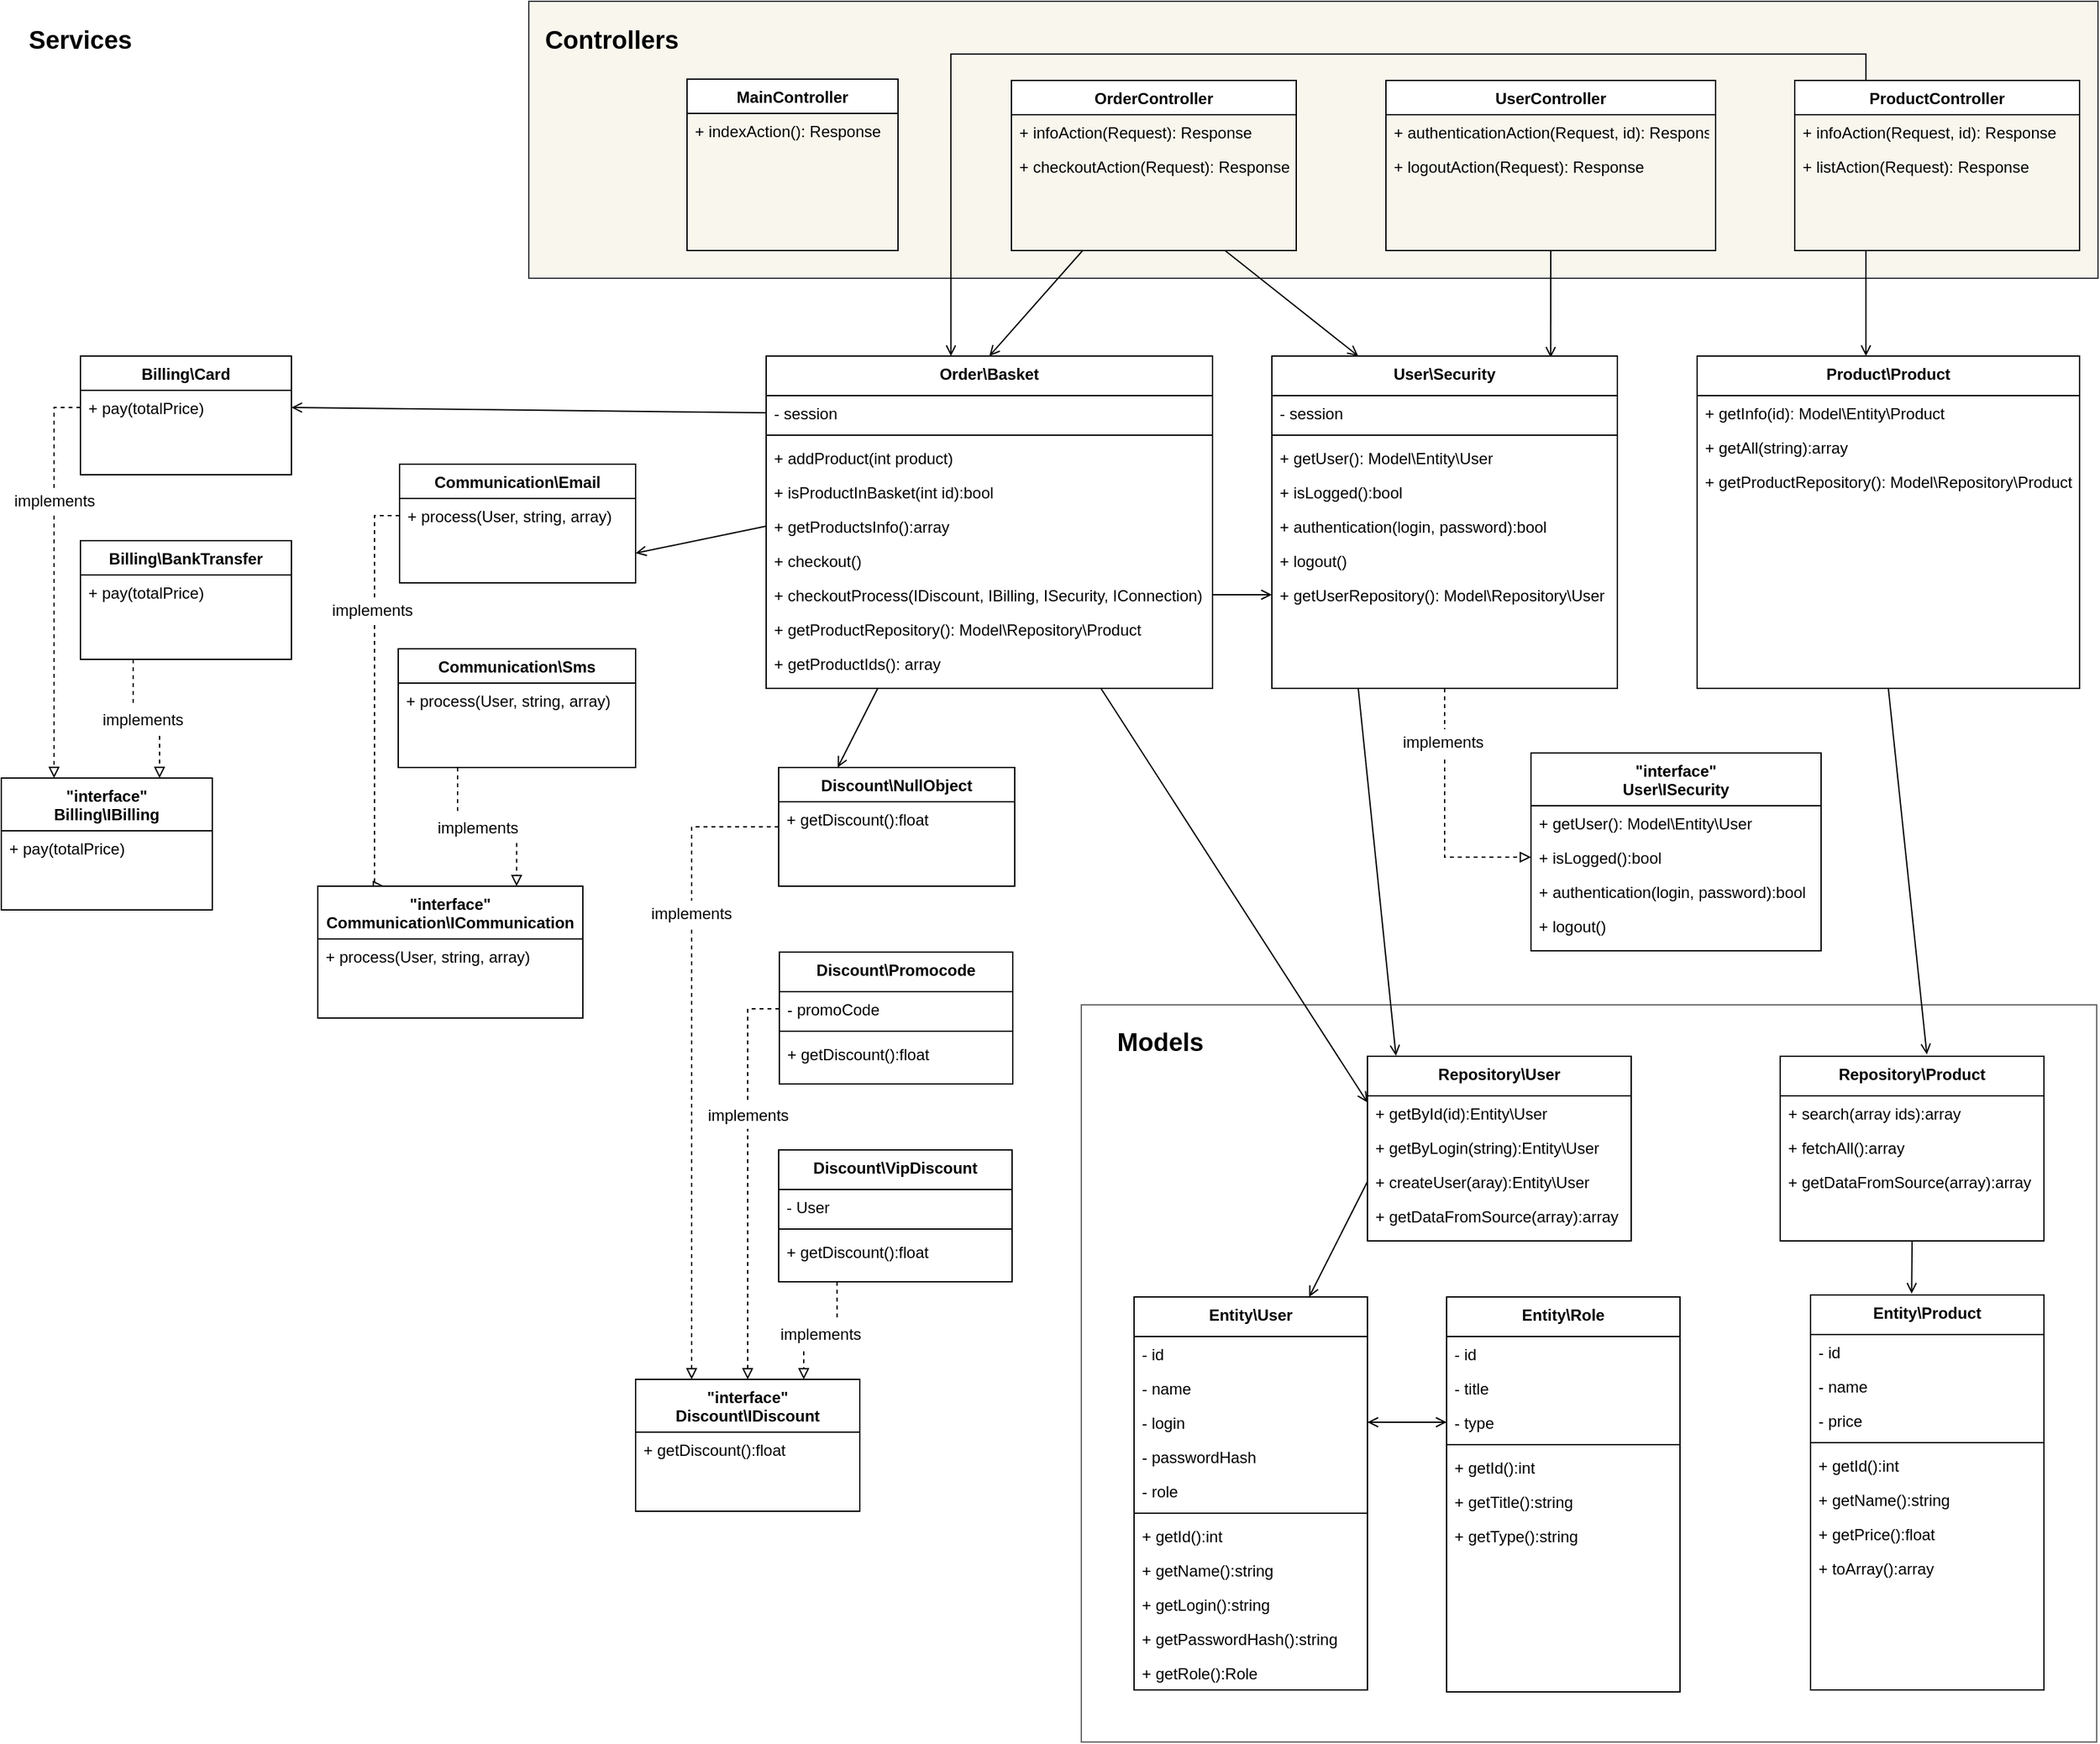 <mxfile version="13.3.0" type="device"><diagram id="C5RBs43oDa-KdzZeNtuy" name="Page-1"><mxGraphModel dx="1564" dy="930" grid="1" gridSize="10" guides="1" tooltips="1" connect="1" arrows="1" fold="1" page="1" pageScale="1" pageWidth="1654" pageHeight="2336" math="0" shadow="0"><root><mxCell id="WIyWlLk6GJQsqaUBKTNV-0"/><mxCell id="WIyWlLk6GJQsqaUBKTNV-1" parent="WIyWlLk6GJQsqaUBKTNV-0"/><mxCell id="KiPF3_9_EVioXDA6vutW-224" value="" style="rounded=0;whiteSpace=wrap;html=1;fillColor=#f9f7ed;fontSize=19;strokeColor=#36393d;" vertex="1" parent="WIyWlLk6GJQsqaUBKTNV-1"><mxGeometry x="420" y="20" width="1190" height="210" as="geometry"/></mxCell><mxCell id="KiPF3_9_EVioXDA6vutW-220" value="" style="rounded=0;whiteSpace=wrap;html=1;fillColor=#ffffff;strokeColor=#666666;fontColor=#333333;" vertex="1" parent="WIyWlLk6GJQsqaUBKTNV-1"><mxGeometry x="839" y="781" width="770" height="559" as="geometry"/></mxCell><mxCell id="KiPF3_9_EVioXDA6vutW-127" style="rounded=0;orthogonalLoop=1;jettySize=auto;html=1;exitX=0.25;exitY=1;exitDx=0;exitDy=0;entryX=0.5;entryY=0;entryDx=0;entryDy=0;endArrow=open;endFill=0;" edge="1" parent="WIyWlLk6GJQsqaUBKTNV-1" source="KiPF3_9_EVioXDA6vutW-1" target="KiPF3_9_EVioXDA6vutW-90"><mxGeometry relative="1" as="geometry"/></mxCell><mxCell id="KiPF3_9_EVioXDA6vutW-128" style="rounded=0;orthogonalLoop=1;jettySize=auto;html=1;exitX=0.75;exitY=1;exitDx=0;exitDy=0;entryX=0.25;entryY=0;entryDx=0;entryDy=0;endArrow=open;endFill=0;" edge="1" parent="WIyWlLk6GJQsqaUBKTNV-1" source="KiPF3_9_EVioXDA6vutW-1" target="KiPF3_9_EVioXDA6vutW-101"><mxGeometry relative="1" as="geometry"/></mxCell><mxCell id="KiPF3_9_EVioXDA6vutW-42" style="edgeStyle=orthogonalEdgeStyle;rounded=0;orthogonalLoop=1;jettySize=auto;html=1;exitX=0;exitY=0.5;exitDx=0;exitDy=0;entryX=0.25;entryY=0;entryDx=0;entryDy=0;dashed=1;endArrow=block;endFill=0;" edge="1" parent="WIyWlLk6GJQsqaUBKTNV-1" target="KiPF3_9_EVioXDA6vutW-38"><mxGeometry relative="1" as="geometry"><mxPoint x="80" y="328" as="sourcePoint"/><Array as="points"><mxPoint x="60" y="328"/></Array></mxGeometry></mxCell><mxCell id="KiPF3_9_EVioXDA6vutW-131" style="rounded=0;orthogonalLoop=1;jettySize=auto;html=1;exitX=0.5;exitY=1;exitDx=0;exitDy=0;endArrow=open;endFill=0;entryX=0.807;entryY=0.005;entryDx=0;entryDy=0;entryPerimeter=0;" edge="1" parent="WIyWlLk6GJQsqaUBKTNV-1" source="KiPF3_9_EVioXDA6vutW-25" target="KiPF3_9_EVioXDA6vutW-101"><mxGeometry relative="1" as="geometry"><mxPoint x="1193" y="286" as="targetPoint"/></mxGeometry></mxCell><mxCell id="KiPF3_9_EVioXDA6vutW-132" style="edgeStyle=orthogonalEdgeStyle;rounded=0;orthogonalLoop=1;jettySize=auto;html=1;exitX=0.25;exitY=0;exitDx=0;exitDy=0;entryX=0.414;entryY=0;entryDx=0;entryDy=0;entryPerimeter=0;endArrow=open;endFill=0;" edge="1" parent="WIyWlLk6GJQsqaUBKTNV-1" source="KiPF3_9_EVioXDA6vutW-20" target="KiPF3_9_EVioXDA6vutW-90"><mxGeometry relative="1" as="geometry"/></mxCell><mxCell id="KiPF3_9_EVioXDA6vutW-133" style="rounded=0;orthogonalLoop=1;jettySize=auto;html=1;exitX=0.25;exitY=1;exitDx=0;exitDy=0;endArrow=open;endFill=0;" edge="1" parent="WIyWlLk6GJQsqaUBKTNV-1" source="KiPF3_9_EVioXDA6vutW-20"><mxGeometry relative="1" as="geometry"><mxPoint x="1434" y="289" as="targetPoint"/></mxGeometry></mxCell><mxCell id="KiPF3_9_EVioXDA6vutW-45" value="implements" style="text;html=1;align=center;verticalAlign=middle;resizable=0;points=[];autosize=1;fillColor=#ffffff;" vertex="1" parent="WIyWlLk6GJQsqaUBKTNV-1"><mxGeometry x="20" y="389" width="80" height="20" as="geometry"/></mxCell><mxCell id="KiPF3_9_EVioXDA6vutW-54" style="edgeStyle=orthogonalEdgeStyle;rounded=0;orthogonalLoop=1;jettySize=auto;html=1;exitX=0.25;exitY=1;exitDx=0;exitDy=0;entryX=0.75;entryY=0;entryDx=0;entryDy=0;dashed=1;endArrow=block;endFill=0;" edge="1" parent="WIyWlLk6GJQsqaUBKTNV-1" source="KiPF3_9_EVioXDA6vutW-34" target="KiPF3_9_EVioXDA6vutW-38"><mxGeometry relative="1" as="geometry"/></mxCell><mxCell id="KiPF3_9_EVioXDA6vutW-44" value="implements" style="text;html=1;align=center;verticalAlign=middle;resizable=0;points=[];autosize=1;fillColor=#ffffff;" vertex="1" parent="WIyWlLk6GJQsqaUBKTNV-1"><mxGeometry x="87" y="555" width="80" height="20" as="geometry"/></mxCell><mxCell id="KiPF3_9_EVioXDA6vutW-66" style="edgeStyle=orthogonalEdgeStyle;rounded=0;orthogonalLoop=1;jettySize=auto;html=1;exitX=0.25;exitY=1;exitDx=0;exitDy=0;entryX=0.75;entryY=0;entryDx=0;entryDy=0;dashed=1;endArrow=block;endFill=0;" edge="1" parent="WIyWlLk6GJQsqaUBKTNV-1" source="KiPF3_9_EVioXDA6vutW-56" target="KiPF3_9_EVioXDA6vutW-60"><mxGeometry relative="1" as="geometry"/></mxCell><mxCell id="KiPF3_9_EVioXDA6vutW-64" style="edgeStyle=orthogonalEdgeStyle;rounded=0;orthogonalLoop=1;jettySize=auto;html=1;exitX=0;exitY=0.5;exitDx=0;exitDy=0;entryX=0.25;entryY=0;entryDx=0;entryDy=0;dashed=1;endArrow=block;endFill=0;" edge="1" parent="WIyWlLk6GJQsqaUBKTNV-1" target="KiPF3_9_EVioXDA6vutW-60"><mxGeometry relative="1" as="geometry"><mxPoint x="322.0" y="410" as="sourcePoint"/><Array as="points"><mxPoint x="303" y="410"/></Array></mxGeometry></mxCell><mxCell id="KiPF3_9_EVioXDA6vutW-65" value="implements" style="text;html=1;align=center;verticalAlign=middle;resizable=0;points=[];autosize=1;fillColor=#ffffff;" vertex="1" parent="WIyWlLk6GJQsqaUBKTNV-1"><mxGeometry x="261" y="472" width="80" height="20" as="geometry"/></mxCell><mxCell id="KiPF3_9_EVioXDA6vutW-67" value="implements" style="text;html=1;align=center;verticalAlign=middle;resizable=0;points=[];autosize=1;fillColor=#ffffff;" vertex="1" parent="WIyWlLk6GJQsqaUBKTNV-1"><mxGeometry x="341" y="637" width="80" height="20" as="geometry"/></mxCell><mxCell id="KiPF3_9_EVioXDA6vutW-84" style="edgeStyle=orthogonalEdgeStyle;rounded=0;orthogonalLoop=1;jettySize=auto;html=1;exitX=0;exitY=0.5;exitDx=0;exitDy=0;entryX=0.25;entryY=0;entryDx=0;entryDy=0;dashed=1;endArrow=block;endFill=0;" edge="1" parent="WIyWlLk6GJQsqaUBKTNV-1" source="KiPF3_9_EVioXDA6vutW-68" target="KiPF3_9_EVioXDA6vutW-82"><mxGeometry relative="1" as="geometry"/></mxCell><mxCell id="KiPF3_9_EVioXDA6vutW-86" style="edgeStyle=orthogonalEdgeStyle;rounded=0;orthogonalLoop=1;jettySize=auto;html=1;exitX=0.25;exitY=1;exitDx=0;exitDy=0;entryX=0.75;entryY=0;entryDx=0;entryDy=0;dashed=1;endArrow=block;endFill=0;" edge="1" parent="WIyWlLk6GJQsqaUBKTNV-1" source="KiPF3_9_EVioXDA6vutW-76" target="KiPF3_9_EVioXDA6vutW-82"><mxGeometry relative="1" as="geometry"/></mxCell><mxCell id="KiPF3_9_EVioXDA6vutW-85" style="edgeStyle=orthogonalEdgeStyle;rounded=0;orthogonalLoop=1;jettySize=auto;html=1;exitX=0;exitY=0.5;exitDx=0;exitDy=0;entryX=0.5;entryY=0;entryDx=0;entryDy=0;dashed=1;endArrow=block;endFill=0;" edge="1" parent="WIyWlLk6GJQsqaUBKTNV-1" source="KiPF3_9_EVioXDA6vutW-73" target="KiPF3_9_EVioXDA6vutW-82"><mxGeometry relative="1" as="geometry"/></mxCell><mxCell id="KiPF3_9_EVioXDA6vutW-87" value="implements" style="text;html=1;align=center;verticalAlign=middle;resizable=0;points=[];autosize=1;fillColor=#ffffff;" vertex="1" parent="WIyWlLk6GJQsqaUBKTNV-1"><mxGeometry x="546" y="855" width="80" height="20" as="geometry"/></mxCell><mxCell id="zkfFHV4jXpPFQw0GAbJ--0" value="MainController" style="swimlane;fontStyle=1;align=center;verticalAlign=top;childLayout=stackLayout;horizontal=1;startSize=26;horizontalStack=0;resizeParent=1;resizeLast=0;collapsible=1;marginBottom=0;rounded=0;shadow=0;strokeWidth=1;" parent="WIyWlLk6GJQsqaUBKTNV-1" vertex="1"><mxGeometry x="540" y="79" width="160" height="130" as="geometry"><mxRectangle x="220" y="120" width="160" height="26" as="alternateBounds"/></mxGeometry></mxCell><mxCell id="zkfFHV4jXpPFQw0GAbJ--5" value="+ indexAction(): Response" style="text;align=left;verticalAlign=top;spacingLeft=4;spacingRight=4;overflow=hidden;rotatable=0;points=[[0,0.5],[1,0.5]];portConstraint=eastwest;" parent="zkfFHV4jXpPFQw0GAbJ--0" vertex="1"><mxGeometry y="26" width="160" height="26" as="geometry"/></mxCell><mxCell id="KiPF3_9_EVioXDA6vutW-1" value="OrderController" style="swimlane;fontStyle=1;align=center;verticalAlign=top;childLayout=stackLayout;horizontal=1;startSize=26;horizontalStack=0;resizeParent=1;resizeLast=0;collapsible=1;marginBottom=0;rounded=0;shadow=0;strokeWidth=1;" vertex="1" parent="WIyWlLk6GJQsqaUBKTNV-1"><mxGeometry x="786" y="80" width="216" height="129" as="geometry"><mxRectangle x="220" y="120" width="160" height="26" as="alternateBounds"/></mxGeometry></mxCell><mxCell id="KiPF3_9_EVioXDA6vutW-4" value="+ infoAction(Request): Response" style="text;align=left;verticalAlign=top;spacingLeft=4;spacingRight=4;overflow=hidden;rotatable=0;points=[[0,0.5],[1,0.5]];portConstraint=eastwest;" vertex="1" parent="KiPF3_9_EVioXDA6vutW-1"><mxGeometry y="26" width="216" height="26" as="geometry"/></mxCell><mxCell id="KiPF3_9_EVioXDA6vutW-6" value="+ checkoutAction(Request): Response" style="text;align=left;verticalAlign=top;spacingLeft=4;spacingRight=4;overflow=hidden;rotatable=0;points=[[0,0.5],[1,0.5]];portConstraint=eastwest;" vertex="1" parent="KiPF3_9_EVioXDA6vutW-1"><mxGeometry y="52" width="216" height="26" as="geometry"/></mxCell><mxCell id="KiPF3_9_EVioXDA6vutW-25" value="UserController" style="swimlane;fontStyle=1;align=center;verticalAlign=top;childLayout=stackLayout;horizontal=1;startSize=26;horizontalStack=0;resizeParent=1;resizeLast=0;collapsible=1;marginBottom=0;rounded=0;shadow=0;strokeWidth=1;" vertex="1" parent="WIyWlLk6GJQsqaUBKTNV-1"><mxGeometry x="1070" y="80" width="250" height="129" as="geometry"><mxRectangle x="220" y="120" width="160" height="26" as="alternateBounds"/></mxGeometry></mxCell><mxCell id="KiPF3_9_EVioXDA6vutW-28" value="+ authenticationAction(Request, id): Response" style="text;align=left;verticalAlign=top;spacingLeft=4;spacingRight=4;overflow=hidden;rotatable=0;points=[[0,0.5],[1,0.5]];portConstraint=eastwest;" vertex="1" parent="KiPF3_9_EVioXDA6vutW-25"><mxGeometry y="26" width="250" height="26" as="geometry"/></mxCell><mxCell id="KiPF3_9_EVioXDA6vutW-29" value="+ logoutAction(Request): Response" style="text;align=left;verticalAlign=top;spacingLeft=4;spacingRight=4;overflow=hidden;rotatable=0;points=[[0,0.5],[1,0.5]];portConstraint=eastwest;" vertex="1" parent="KiPF3_9_EVioXDA6vutW-25"><mxGeometry y="52" width="250" height="26" as="geometry"/></mxCell><mxCell id="KiPF3_9_EVioXDA6vutW-20" value="ProductController" style="swimlane;fontStyle=1;align=center;verticalAlign=top;childLayout=stackLayout;horizontal=1;startSize=26;horizontalStack=0;resizeParent=1;resizeLast=0;collapsible=1;marginBottom=0;rounded=0;shadow=0;strokeWidth=1;" vertex="1" parent="WIyWlLk6GJQsqaUBKTNV-1"><mxGeometry x="1380" y="80" width="216" height="129" as="geometry"><mxRectangle x="220" y="120" width="160" height="26" as="alternateBounds"/></mxGeometry></mxCell><mxCell id="KiPF3_9_EVioXDA6vutW-23" value="+ infoAction(Request, id): Response" style="text;align=left;verticalAlign=top;spacingLeft=4;spacingRight=4;overflow=hidden;rotatable=0;points=[[0,0.5],[1,0.5]];portConstraint=eastwest;" vertex="1" parent="KiPF3_9_EVioXDA6vutW-20"><mxGeometry y="26" width="216" height="26" as="geometry"/></mxCell><mxCell id="KiPF3_9_EVioXDA6vutW-24" value="+ listAction(Request): Response" style="text;align=left;verticalAlign=top;spacingLeft=4;spacingRight=4;overflow=hidden;rotatable=0;points=[[0,0.5],[1,0.5]];portConstraint=eastwest;" vertex="1" parent="KiPF3_9_EVioXDA6vutW-20"><mxGeometry y="52" width="216" height="26" as="geometry"/></mxCell><mxCell id="KiPF3_9_EVioXDA6vutW-142" style="edgeStyle=orthogonalEdgeStyle;rounded=0;orthogonalLoop=1;jettySize=auto;html=1;exitX=0.5;exitY=1;exitDx=0;exitDy=0;entryX=0;entryY=0.5;entryDx=0;entryDy=0;endArrow=block;endFill=0;dashed=1;" edge="1" parent="WIyWlLk6GJQsqaUBKTNV-1" source="KiPF3_9_EVioXDA6vutW-101" target="KiPF3_9_EVioXDA6vutW-114"><mxGeometry relative="1" as="geometry"/></mxCell><mxCell id="KiPF3_9_EVioXDA6vutW-216" style="edgeStyle=none;rounded=0;orthogonalLoop=1;jettySize=auto;html=1;exitX=0.25;exitY=1;exitDx=0;exitDy=0;entryX=0.108;entryY=-0.003;entryDx=0;entryDy=0;entryPerimeter=0;endArrow=open;endFill=0;" edge="1" parent="WIyWlLk6GJQsqaUBKTNV-1" source="KiPF3_9_EVioXDA6vutW-101" target="KiPF3_9_EVioXDA6vutW-150"><mxGeometry relative="1" as="geometry"/></mxCell><mxCell id="KiPF3_9_EVioXDA6vutW-101" value="User\Security" style="swimlane;fontStyle=1;align=center;verticalAlign=top;childLayout=stackLayout;horizontal=1;startSize=30;horizontalStack=0;resizeParent=1;resizeLast=0;collapsible=1;marginBottom=0;rounded=0;shadow=0;strokeWidth=1;" vertex="1" parent="WIyWlLk6GJQsqaUBKTNV-1"><mxGeometry x="983.5" y="289" width="262" height="252" as="geometry"><mxRectangle x="220" y="120" width="160" height="26" as="alternateBounds"/></mxGeometry></mxCell><mxCell id="KiPF3_9_EVioXDA6vutW-102" value="- session" style="text;align=left;verticalAlign=top;spacingLeft=4;spacingRight=4;overflow=hidden;rotatable=0;points=[[0,0.5],[1,0.5]];portConstraint=eastwest;rounded=0;shadow=0;html=0;" vertex="1" parent="KiPF3_9_EVioXDA6vutW-101"><mxGeometry y="30" width="262" height="26" as="geometry"/></mxCell><mxCell id="KiPF3_9_EVioXDA6vutW-103" value="" style="line;html=1;strokeWidth=1;align=left;verticalAlign=middle;spacingTop=-1;spacingLeft=3;spacingRight=3;rotatable=0;labelPosition=right;points=[];portConstraint=eastwest;" vertex="1" parent="KiPF3_9_EVioXDA6vutW-101"><mxGeometry y="56" width="262" height="8" as="geometry"/></mxCell><mxCell id="KiPF3_9_EVioXDA6vutW-104" value="+ getUser(): Model\Entity\User" style="text;align=left;verticalAlign=top;spacingLeft=4;spacingRight=4;overflow=hidden;rotatable=0;points=[[0,0.5],[1,0.5]];portConstraint=eastwest;" vertex="1" parent="KiPF3_9_EVioXDA6vutW-101"><mxGeometry y="64" width="262" height="26" as="geometry"/></mxCell><mxCell id="KiPF3_9_EVioXDA6vutW-105" value="+ isLogged():bool" style="text;align=left;verticalAlign=top;spacingLeft=4;spacingRight=4;overflow=hidden;rotatable=0;points=[[0,0.5],[1,0.5]];portConstraint=eastwest;" vertex="1" parent="KiPF3_9_EVioXDA6vutW-101"><mxGeometry y="90" width="262" height="26" as="geometry"/></mxCell><mxCell id="KiPF3_9_EVioXDA6vutW-106" value="+ authentication(login, password):bool" style="text;align=left;verticalAlign=top;spacingLeft=4;spacingRight=4;overflow=hidden;rotatable=0;points=[[0,0.5],[1,0.5]];portConstraint=eastwest;" vertex="1" parent="KiPF3_9_EVioXDA6vutW-101"><mxGeometry y="116" width="262" height="26" as="geometry"/></mxCell><mxCell id="KiPF3_9_EVioXDA6vutW-107" value="+ logout()" style="text;align=left;verticalAlign=top;spacingLeft=4;spacingRight=4;overflow=hidden;rotatable=0;points=[[0,0.5],[1,0.5]];portConstraint=eastwest;" vertex="1" parent="KiPF3_9_EVioXDA6vutW-101"><mxGeometry y="142" width="262" height="26" as="geometry"/></mxCell><mxCell id="KiPF3_9_EVioXDA6vutW-109" value="+ getUserRepository(): Model\Repository\User" style="text;align=left;verticalAlign=top;spacingLeft=4;spacingRight=4;overflow=hidden;rotatable=0;points=[[0,0.5],[1,0.5]];portConstraint=eastwest;" vertex="1" parent="KiPF3_9_EVioXDA6vutW-101"><mxGeometry y="168" width="262" height="26" as="geometry"/></mxCell><mxCell id="KiPF3_9_EVioXDA6vutW-218" style="edgeStyle=none;rounded=0;orthogonalLoop=1;jettySize=auto;html=1;exitX=0.5;exitY=1;exitDx=0;exitDy=0;entryX=0.556;entryY=-0.01;entryDx=0;entryDy=0;entryPerimeter=0;endArrow=open;endFill=0;" edge="1" parent="WIyWlLk6GJQsqaUBKTNV-1" source="KiPF3_9_EVioXDA6vutW-119" target="KiPF3_9_EVioXDA6vutW-201"><mxGeometry relative="1" as="geometry"/></mxCell><mxCell id="KiPF3_9_EVioXDA6vutW-119" value="Product\Product" style="swimlane;fontStyle=1;align=center;verticalAlign=top;childLayout=stackLayout;horizontal=1;startSize=30;horizontalStack=0;resizeParent=1;resizeLast=0;collapsible=1;marginBottom=0;rounded=0;shadow=0;strokeWidth=1;" vertex="1" parent="WIyWlLk6GJQsqaUBKTNV-1"><mxGeometry x="1306" y="289" width="290" height="252" as="geometry"><mxRectangle x="220" y="120" width="160" height="26" as="alternateBounds"/></mxGeometry></mxCell><mxCell id="KiPF3_9_EVioXDA6vutW-122" value="+ getInfo(id): Model\Entity\Product" style="text;align=left;verticalAlign=top;spacingLeft=4;spacingRight=4;overflow=hidden;rotatable=0;points=[[0,0.5],[1,0.5]];portConstraint=eastwest;" vertex="1" parent="KiPF3_9_EVioXDA6vutW-119"><mxGeometry y="30" width="290" height="26" as="geometry"/></mxCell><mxCell id="KiPF3_9_EVioXDA6vutW-123" value="+ getAll(string):array" style="text;align=left;verticalAlign=top;spacingLeft=4;spacingRight=4;overflow=hidden;rotatable=0;points=[[0,0.5],[1,0.5]];portConstraint=eastwest;" vertex="1" parent="KiPF3_9_EVioXDA6vutW-119"><mxGeometry y="56" width="290" height="26" as="geometry"/></mxCell><mxCell id="KiPF3_9_EVioXDA6vutW-126" value="+ getProductRepository(): Model\Repository\Product" style="text;align=left;verticalAlign=top;spacingLeft=4;spacingRight=4;overflow=hidden;rotatable=0;points=[[0,0.5],[1,0.5]];portConstraint=eastwest;" vertex="1" parent="KiPF3_9_EVioXDA6vutW-119"><mxGeometry y="82" width="290" height="26" as="geometry"/></mxCell><mxCell id="KiPF3_9_EVioXDA6vutW-88" value="implements" style="text;html=1;align=center;verticalAlign=middle;resizable=0;points=[];autosize=1;fillColor=#ffffff;" vertex="1" parent="WIyWlLk6GJQsqaUBKTNV-1"><mxGeometry x="601" y="1021" width="80" height="20" as="geometry"/></mxCell><mxCell id="KiPF3_9_EVioXDA6vutW-89" value="implements" style="text;html=1;align=center;verticalAlign=middle;resizable=0;points=[];autosize=1;fillColor=#ffffff;" vertex="1" parent="WIyWlLk6GJQsqaUBKTNV-1"><mxGeometry x="503" y="702" width="80" height="20" as="geometry"/></mxCell><mxCell id="KiPF3_9_EVioXDA6vutW-137" style="edgeStyle=none;rounded=0;orthogonalLoop=1;jettySize=auto;html=1;exitX=1;exitY=0.5;exitDx=0;exitDy=0;entryX=0;entryY=0.5;entryDx=0;entryDy=0;endArrow=open;endFill=0;" edge="1" parent="WIyWlLk6GJQsqaUBKTNV-1" source="KiPF3_9_EVioXDA6vutW-97" target="KiPF3_9_EVioXDA6vutW-109"><mxGeometry relative="1" as="geometry"/></mxCell><mxCell id="KiPF3_9_EVioXDA6vutW-141" style="edgeStyle=none;rounded=0;orthogonalLoop=1;jettySize=auto;html=1;exitX=0.25;exitY=1;exitDx=0;exitDy=0;entryX=0.25;entryY=0;entryDx=0;entryDy=0;endArrow=open;endFill=0;" edge="1" parent="WIyWlLk6GJQsqaUBKTNV-1" source="KiPF3_9_EVioXDA6vutW-90" target="KiPF3_9_EVioXDA6vutW-68"><mxGeometry relative="1" as="geometry"/></mxCell><mxCell id="KiPF3_9_EVioXDA6vutW-217" style="edgeStyle=none;rounded=0;orthogonalLoop=1;jettySize=auto;html=1;exitX=0.75;exitY=1;exitDx=0;exitDy=0;entryX=0;entryY=0.25;entryDx=0;entryDy=0;endArrow=open;endFill=0;" edge="1" parent="WIyWlLk6GJQsqaUBKTNV-1" source="KiPF3_9_EVioXDA6vutW-90" target="KiPF3_9_EVioXDA6vutW-150"><mxGeometry relative="1" as="geometry"/></mxCell><mxCell id="KiPF3_9_EVioXDA6vutW-90" value="Order\Basket" style="swimlane;fontStyle=1;align=center;verticalAlign=top;childLayout=stackLayout;horizontal=1;startSize=30;horizontalStack=0;resizeParent=1;resizeLast=0;collapsible=1;marginBottom=0;rounded=0;shadow=0;strokeWidth=1;" vertex="1" parent="WIyWlLk6GJQsqaUBKTNV-1"><mxGeometry x="600" y="289" width="338.5" height="252" as="geometry"><mxRectangle x="220" y="120" width="160" height="26" as="alternateBounds"/></mxGeometry></mxCell><mxCell id="KiPF3_9_EVioXDA6vutW-91" value="- session" style="text;align=left;verticalAlign=top;spacingLeft=4;spacingRight=4;overflow=hidden;rotatable=0;points=[[0,0.5],[1,0.5]];portConstraint=eastwest;rounded=0;shadow=0;html=0;" vertex="1" parent="KiPF3_9_EVioXDA6vutW-90"><mxGeometry y="30" width="338.5" height="26" as="geometry"/></mxCell><mxCell id="KiPF3_9_EVioXDA6vutW-92" value="" style="line;html=1;strokeWidth=1;align=left;verticalAlign=middle;spacingTop=-1;spacingLeft=3;spacingRight=3;rotatable=0;labelPosition=right;points=[];portConstraint=eastwest;" vertex="1" parent="KiPF3_9_EVioXDA6vutW-90"><mxGeometry y="56" width="338.5" height="8" as="geometry"/></mxCell><mxCell id="KiPF3_9_EVioXDA6vutW-93" value="+ addProduct(int product)" style="text;align=left;verticalAlign=top;spacingLeft=4;spacingRight=4;overflow=hidden;rotatable=0;points=[[0,0.5],[1,0.5]];portConstraint=eastwest;" vertex="1" parent="KiPF3_9_EVioXDA6vutW-90"><mxGeometry y="64" width="338.5" height="26" as="geometry"/></mxCell><mxCell id="KiPF3_9_EVioXDA6vutW-94" value="+ isProductInBasket(int id):bool" style="text;align=left;verticalAlign=top;spacingLeft=4;spacingRight=4;overflow=hidden;rotatable=0;points=[[0,0.5],[1,0.5]];portConstraint=eastwest;" vertex="1" parent="KiPF3_9_EVioXDA6vutW-90"><mxGeometry y="90" width="338.5" height="26" as="geometry"/></mxCell><mxCell id="KiPF3_9_EVioXDA6vutW-95" value="+ getProductsInfo():array" style="text;align=left;verticalAlign=top;spacingLeft=4;spacingRight=4;overflow=hidden;rotatable=0;points=[[0,0.5],[1,0.5]];portConstraint=eastwest;" vertex="1" parent="KiPF3_9_EVioXDA6vutW-90"><mxGeometry y="116" width="338.5" height="26" as="geometry"/></mxCell><mxCell id="KiPF3_9_EVioXDA6vutW-96" value="+ checkout()" style="text;align=left;verticalAlign=top;spacingLeft=4;spacingRight=4;overflow=hidden;rotatable=0;points=[[0,0.5],[1,0.5]];portConstraint=eastwest;" vertex="1" parent="KiPF3_9_EVioXDA6vutW-90"><mxGeometry y="142" width="338.5" height="26" as="geometry"/></mxCell><mxCell id="KiPF3_9_EVioXDA6vutW-97" value="+ checkoutProcess(IDiscount, IBilling, ISecurity, IConnection)" style="text;align=left;verticalAlign=top;spacingLeft=4;spacingRight=4;overflow=hidden;rotatable=0;points=[[0,0.5],[1,0.5]];portConstraint=eastwest;" vertex="1" parent="KiPF3_9_EVioXDA6vutW-90"><mxGeometry y="168" width="338.5" height="26" as="geometry"/></mxCell><mxCell id="KiPF3_9_EVioXDA6vutW-99" value="+ getProductRepository(): Model\Repository\Product" style="text;align=left;verticalAlign=top;spacingLeft=4;spacingRight=4;overflow=hidden;rotatable=0;points=[[0,0.5],[1,0.5]];portConstraint=eastwest;" vertex="1" parent="KiPF3_9_EVioXDA6vutW-90"><mxGeometry y="194" width="338.5" height="26" as="geometry"/></mxCell><mxCell id="KiPF3_9_EVioXDA6vutW-100" value="+ getProductIds(): array" style="text;align=left;verticalAlign=top;spacingLeft=4;spacingRight=4;overflow=hidden;rotatable=0;points=[[0,0.5],[1,0.5]];portConstraint=eastwest;" vertex="1" parent="KiPF3_9_EVioXDA6vutW-90"><mxGeometry y="220" width="338.5" height="26" as="geometry"/></mxCell><mxCell id="KiPF3_9_EVioXDA6vutW-111" value="&quot;interface&quot;&#10;User\ISecurity" style="swimlane;fontStyle=1;align=center;verticalAlign=top;childLayout=stackLayout;horizontal=1;startSize=40;horizontalStack=0;resizeParent=1;resizeLast=0;collapsible=1;marginBottom=0;rounded=0;shadow=0;strokeWidth=1;" vertex="1" parent="WIyWlLk6GJQsqaUBKTNV-1"><mxGeometry x="1180" y="590" width="220" height="150" as="geometry"><mxRectangle x="220" y="120" width="160" height="26" as="alternateBounds"/></mxGeometry></mxCell><mxCell id="KiPF3_9_EVioXDA6vutW-113" value="+ getUser(): Model\Entity\User" style="text;align=left;verticalAlign=top;spacingLeft=4;spacingRight=4;overflow=hidden;rotatable=0;points=[[0,0.5],[1,0.5]];portConstraint=eastwest;" vertex="1" parent="KiPF3_9_EVioXDA6vutW-111"><mxGeometry y="40" width="220" height="26" as="geometry"/></mxCell><mxCell id="KiPF3_9_EVioXDA6vutW-114" value="+ isLogged():bool" style="text;align=left;verticalAlign=top;spacingLeft=4;spacingRight=4;overflow=hidden;rotatable=0;points=[[0,0.5],[1,0.5]];portConstraint=eastwest;" vertex="1" parent="KiPF3_9_EVioXDA6vutW-111"><mxGeometry y="66" width="220" height="26" as="geometry"/></mxCell><mxCell id="KiPF3_9_EVioXDA6vutW-115" value="+ authentication(login, password):bool" style="text;align=left;verticalAlign=top;spacingLeft=4;spacingRight=4;overflow=hidden;rotatable=0;points=[[0,0.5],[1,0.5]];portConstraint=eastwest;" vertex="1" parent="KiPF3_9_EVioXDA6vutW-111"><mxGeometry y="92" width="220" height="26" as="geometry"/></mxCell><mxCell id="KiPF3_9_EVioXDA6vutW-116" value="+ logout()" style="text;align=left;verticalAlign=top;spacingLeft=4;spacingRight=4;overflow=hidden;rotatable=0;points=[[0,0.5],[1,0.5]];portConstraint=eastwest;" vertex="1" parent="KiPF3_9_EVioXDA6vutW-111"><mxGeometry y="118" width="220" height="26" as="geometry"/></mxCell><mxCell id="KiPF3_9_EVioXDA6vutW-38" value="&quot;interface&quot;&#10;Billing\IBilling" style="swimlane;fontStyle=1;align=center;verticalAlign=top;childLayout=stackLayout;horizontal=1;startSize=40;horizontalStack=0;resizeParent=1;resizeLast=0;collapsible=1;marginBottom=0;rounded=0;shadow=0;strokeWidth=1;" vertex="1" parent="WIyWlLk6GJQsqaUBKTNV-1"><mxGeometry x="20" y="609" width="160" height="100" as="geometry"><mxRectangle x="220" y="120" width="160" height="26" as="alternateBounds"/></mxGeometry></mxCell><mxCell id="KiPF3_9_EVioXDA6vutW-41" value="+ pay(totalPrice)" style="text;align=left;verticalAlign=top;spacingLeft=4;spacingRight=4;overflow=hidden;rotatable=0;points=[[0,0.5],[1,0.5]];portConstraint=eastwest;" vertex="1" parent="KiPF3_9_EVioXDA6vutW-38"><mxGeometry y="40" width="160" height="26" as="geometry"/></mxCell><mxCell id="KiPF3_9_EVioXDA6vutW-30" value="Billing\Card" style="swimlane;fontStyle=1;align=center;verticalAlign=top;childLayout=stackLayout;horizontal=1;startSize=26;horizontalStack=0;resizeParent=1;resizeLast=0;collapsible=1;marginBottom=0;rounded=0;shadow=0;strokeWidth=1;" vertex="1" parent="WIyWlLk6GJQsqaUBKTNV-1"><mxGeometry x="80" y="289" width="160" height="90" as="geometry"><mxRectangle x="220" y="120" width="160" height="26" as="alternateBounds"/></mxGeometry></mxCell><mxCell id="KiPF3_9_EVioXDA6vutW-33" value="+ pay(totalPrice)" style="text;align=left;verticalAlign=top;spacingLeft=4;spacingRight=4;overflow=hidden;rotatable=0;points=[[0,0.5],[1,0.5]];portConstraint=eastwest;" vertex="1" parent="KiPF3_9_EVioXDA6vutW-30"><mxGeometry y="26" width="160" height="26" as="geometry"/></mxCell><mxCell id="KiPF3_9_EVioXDA6vutW-34" value="Billing\BankTransfer" style="swimlane;fontStyle=1;align=center;verticalAlign=top;childLayout=stackLayout;horizontal=1;startSize=26;horizontalStack=0;resizeParent=1;resizeLast=0;collapsible=1;marginBottom=0;rounded=0;shadow=0;strokeWidth=1;" vertex="1" parent="WIyWlLk6GJQsqaUBKTNV-1"><mxGeometry x="80" y="429" width="160" height="90" as="geometry"><mxRectangle x="220" y="120" width="160" height="26" as="alternateBounds"/></mxGeometry></mxCell><mxCell id="KiPF3_9_EVioXDA6vutW-37" value="+ pay(totalPrice)" style="text;align=left;verticalAlign=top;spacingLeft=4;spacingRight=4;overflow=hidden;rotatable=0;points=[[0,0.5],[1,0.5]];portConstraint=eastwest;" vertex="1" parent="KiPF3_9_EVioXDA6vutW-34"><mxGeometry y="26" width="160" height="26" as="geometry"/></mxCell><mxCell id="KiPF3_9_EVioXDA6vutW-50" value="Communication\Email" style="swimlane;fontStyle=1;align=center;verticalAlign=top;childLayout=stackLayout;horizontal=1;startSize=26;horizontalStack=0;resizeParent=1;resizeLast=0;collapsible=1;marginBottom=0;rounded=0;shadow=0;strokeWidth=1;" vertex="1" parent="WIyWlLk6GJQsqaUBKTNV-1"><mxGeometry x="322" y="371" width="179" height="90" as="geometry"><mxRectangle x="220" y="120" width="160" height="26" as="alternateBounds"/></mxGeometry></mxCell><mxCell id="KiPF3_9_EVioXDA6vutW-53" value="+ process(User, string, array)" style="text;align=left;verticalAlign=top;spacingLeft=4;spacingRight=4;overflow=hidden;rotatable=0;points=[[0,0.5],[1,0.5]];portConstraint=eastwest;" vertex="1" parent="KiPF3_9_EVioXDA6vutW-50"><mxGeometry y="26" width="179" height="26" as="geometry"/></mxCell><mxCell id="KiPF3_9_EVioXDA6vutW-56" value="Communication\Sms" style="swimlane;fontStyle=1;align=center;verticalAlign=top;childLayout=stackLayout;horizontal=1;startSize=26;horizontalStack=0;resizeParent=1;resizeLast=0;collapsible=1;marginBottom=0;rounded=0;shadow=0;strokeWidth=1;" vertex="1" parent="WIyWlLk6GJQsqaUBKTNV-1"><mxGeometry x="321" y="511" width="180" height="90" as="geometry"><mxRectangle x="220" y="120" width="160" height="26" as="alternateBounds"/></mxGeometry></mxCell><mxCell id="KiPF3_9_EVioXDA6vutW-59" value="+ process(User, string, array)" style="text;align=left;verticalAlign=top;spacingLeft=4;spacingRight=4;overflow=hidden;rotatable=0;points=[[0,0.5],[1,0.5]];portConstraint=eastwest;" vertex="1" parent="KiPF3_9_EVioXDA6vutW-56"><mxGeometry y="26" width="180" height="26" as="geometry"/></mxCell><mxCell id="KiPF3_9_EVioXDA6vutW-60" value="&quot;interface&quot;&#10;Communication\ICommunication" style="swimlane;fontStyle=1;align=center;verticalAlign=top;childLayout=stackLayout;horizontal=1;startSize=40;horizontalStack=0;resizeParent=1;resizeLast=0;collapsible=1;marginBottom=0;rounded=0;shadow=0;strokeWidth=1;" vertex="1" parent="WIyWlLk6GJQsqaUBKTNV-1"><mxGeometry x="260" y="691" width="201" height="100" as="geometry"><mxRectangle x="220" y="120" width="160" height="26" as="alternateBounds"/></mxGeometry></mxCell><mxCell id="KiPF3_9_EVioXDA6vutW-63" value="+ process(User, string, array)" style="text;align=left;verticalAlign=top;spacingLeft=4;spacingRight=4;overflow=hidden;rotatable=0;points=[[0,0.5],[1,0.5]];portConstraint=eastwest;" vertex="1" parent="KiPF3_9_EVioXDA6vutW-60"><mxGeometry y="40" width="201" height="26" as="geometry"/></mxCell><mxCell id="KiPF3_9_EVioXDA6vutW-68" value="Discount\NullObject" style="swimlane;fontStyle=1;align=center;verticalAlign=top;childLayout=stackLayout;horizontal=1;startSize=26;horizontalStack=0;resizeParent=1;resizeLast=0;collapsible=1;marginBottom=0;rounded=0;shadow=0;strokeWidth=1;" vertex="1" parent="WIyWlLk6GJQsqaUBKTNV-1"><mxGeometry x="609.5" y="601" width="179" height="90" as="geometry"><mxRectangle x="220" y="120" width="160" height="26" as="alternateBounds"/></mxGeometry></mxCell><mxCell id="KiPF3_9_EVioXDA6vutW-71" value="+ getDiscount():float" style="text;align=left;verticalAlign=top;spacingLeft=4;spacingRight=4;overflow=hidden;rotatable=0;points=[[0,0.5],[1,0.5]];portConstraint=eastwest;" vertex="1" parent="KiPF3_9_EVioXDA6vutW-68"><mxGeometry y="26" width="179" height="26" as="geometry"/></mxCell><mxCell id="KiPF3_9_EVioXDA6vutW-72" value="Discount\Promocode" style="swimlane;fontStyle=1;align=center;verticalAlign=top;childLayout=stackLayout;horizontal=1;startSize=30;horizontalStack=0;resizeParent=1;resizeLast=0;collapsible=1;marginBottom=0;rounded=0;shadow=0;strokeWidth=1;" vertex="1" parent="WIyWlLk6GJQsqaUBKTNV-1"><mxGeometry x="610" y="741" width="177" height="100" as="geometry"><mxRectangle x="220" y="120" width="160" height="26" as="alternateBounds"/></mxGeometry></mxCell><mxCell id="KiPF3_9_EVioXDA6vutW-73" value="- promoCode" style="text;align=left;verticalAlign=top;spacingLeft=4;spacingRight=4;overflow=hidden;rotatable=0;points=[[0,0.5],[1,0.5]];portConstraint=eastwest;rounded=0;shadow=0;html=0;" vertex="1" parent="KiPF3_9_EVioXDA6vutW-72"><mxGeometry y="30" width="177" height="26" as="geometry"/></mxCell><mxCell id="KiPF3_9_EVioXDA6vutW-74" value="" style="line;html=1;strokeWidth=1;align=left;verticalAlign=middle;spacingTop=-1;spacingLeft=3;spacingRight=3;rotatable=0;labelPosition=right;points=[];portConstraint=eastwest;" vertex="1" parent="KiPF3_9_EVioXDA6vutW-72"><mxGeometry y="56" width="177" height="8" as="geometry"/></mxCell><mxCell id="KiPF3_9_EVioXDA6vutW-75" value="+ getDiscount():float" style="text;align=left;verticalAlign=top;spacingLeft=4;spacingRight=4;overflow=hidden;rotatable=0;points=[[0,0.5],[1,0.5]];portConstraint=eastwest;" vertex="1" parent="KiPF3_9_EVioXDA6vutW-72"><mxGeometry y="64" width="177" height="26" as="geometry"/></mxCell><mxCell id="KiPF3_9_EVioXDA6vutW-76" value="Discount\VipDiscount" style="swimlane;fontStyle=1;align=center;verticalAlign=top;childLayout=stackLayout;horizontal=1;startSize=30;horizontalStack=0;resizeParent=1;resizeLast=0;collapsible=1;marginBottom=0;rounded=0;shadow=0;strokeWidth=1;" vertex="1" parent="WIyWlLk6GJQsqaUBKTNV-1"><mxGeometry x="609.5" y="891" width="177" height="100" as="geometry"><mxRectangle x="220" y="120" width="160" height="26" as="alternateBounds"/></mxGeometry></mxCell><mxCell id="KiPF3_9_EVioXDA6vutW-77" value="- User" style="text;align=left;verticalAlign=top;spacingLeft=4;spacingRight=4;overflow=hidden;rotatable=0;points=[[0,0.5],[1,0.5]];portConstraint=eastwest;rounded=0;shadow=0;html=0;" vertex="1" parent="KiPF3_9_EVioXDA6vutW-76"><mxGeometry y="30" width="177" height="26" as="geometry"/></mxCell><mxCell id="KiPF3_9_EVioXDA6vutW-78" value="" style="line;html=1;strokeWidth=1;align=left;verticalAlign=middle;spacingTop=-1;spacingLeft=3;spacingRight=3;rotatable=0;labelPosition=right;points=[];portConstraint=eastwest;" vertex="1" parent="KiPF3_9_EVioXDA6vutW-76"><mxGeometry y="56" width="177" height="8" as="geometry"/></mxCell><mxCell id="KiPF3_9_EVioXDA6vutW-79" value="+ getDiscount():float" style="text;align=left;verticalAlign=top;spacingLeft=4;spacingRight=4;overflow=hidden;rotatable=0;points=[[0,0.5],[1,0.5]];portConstraint=eastwest;" vertex="1" parent="KiPF3_9_EVioXDA6vutW-76"><mxGeometry y="64" width="177" height="26" as="geometry"/></mxCell><mxCell id="KiPF3_9_EVioXDA6vutW-82" value="&quot;interface&quot;&#10;Discount\IDiscount" style="swimlane;fontStyle=1;align=center;verticalAlign=top;childLayout=stackLayout;horizontal=1;startSize=40;horizontalStack=0;resizeParent=1;resizeLast=0;collapsible=1;marginBottom=0;rounded=0;shadow=0;strokeWidth=1;" vertex="1" parent="WIyWlLk6GJQsqaUBKTNV-1"><mxGeometry x="501" y="1065" width="170" height="100" as="geometry"><mxRectangle x="220" y="120" width="160" height="26" as="alternateBounds"/></mxGeometry></mxCell><mxCell id="KiPF3_9_EVioXDA6vutW-83" value="+ getDiscount():float" style="text;align=left;verticalAlign=top;spacingLeft=4;spacingRight=4;overflow=hidden;rotatable=0;points=[[0,0.5],[1,0.5]];portConstraint=eastwest;" vertex="1" parent="KiPF3_9_EVioXDA6vutW-82"><mxGeometry y="40" width="170" height="26" as="geometry"/></mxCell><mxCell id="KiPF3_9_EVioXDA6vutW-139" style="rounded=0;orthogonalLoop=1;jettySize=auto;html=1;exitX=0;exitY=0.5;exitDx=0;exitDy=0;entryX=1;entryY=0.75;entryDx=0;entryDy=0;endArrow=open;endFill=0;" edge="1" parent="WIyWlLk6GJQsqaUBKTNV-1" source="KiPF3_9_EVioXDA6vutW-95" target="KiPF3_9_EVioXDA6vutW-50"><mxGeometry relative="1" as="geometry"/></mxCell><mxCell id="KiPF3_9_EVioXDA6vutW-140" style="rounded=0;orthogonalLoop=1;jettySize=auto;html=1;exitX=0;exitY=0.5;exitDx=0;exitDy=0;entryX=1;entryY=0.5;entryDx=0;entryDy=0;endArrow=open;endFill=0;" edge="1" parent="WIyWlLk6GJQsqaUBKTNV-1" source="KiPF3_9_EVioXDA6vutW-91" target="KiPF3_9_EVioXDA6vutW-33"><mxGeometry relative="1" as="geometry"/></mxCell><mxCell id="KiPF3_9_EVioXDA6vutW-143" value="implements" style="text;html=1;align=center;verticalAlign=middle;resizable=0;points=[];autosize=1;fillColor=#ffffff;" vertex="1" parent="WIyWlLk6GJQsqaUBKTNV-1"><mxGeometry x="1073" y="572" width="80" height="20" as="geometry"/></mxCell><mxCell id="KiPF3_9_EVioXDA6vutW-199" style="rounded=0;orthogonalLoop=1;jettySize=auto;html=1;exitX=0;exitY=0.5;exitDx=0;exitDy=0;entryX=0.75;entryY=0;entryDx=0;entryDy=0;endArrow=open;endFill=0;" edge="1" parent="WIyWlLk6GJQsqaUBKTNV-1" source="KiPF3_9_EVioXDA6vutW-155" target="KiPF3_9_EVioXDA6vutW-166"><mxGeometry relative="1" as="geometry"/></mxCell><mxCell id="KiPF3_9_EVioXDA6vutW-150" value="Repository\User" style="swimlane;fontStyle=1;align=center;verticalAlign=top;childLayout=stackLayout;horizontal=1;startSize=30;horizontalStack=0;resizeParent=1;resizeLast=0;collapsible=1;marginBottom=0;rounded=0;shadow=0;strokeWidth=1;" vertex="1" parent="WIyWlLk6GJQsqaUBKTNV-1"><mxGeometry x="1056" y="820" width="200" height="140" as="geometry"><mxRectangle x="220" y="120" width="160" height="26" as="alternateBounds"/></mxGeometry></mxCell><mxCell id="KiPF3_9_EVioXDA6vutW-151" value="+ getById(id):Entity\User" style="text;align=left;verticalAlign=top;spacingLeft=4;spacingRight=4;overflow=hidden;rotatable=0;points=[[0,0.5],[1,0.5]];portConstraint=eastwest;" vertex="1" parent="KiPF3_9_EVioXDA6vutW-150"><mxGeometry y="30" width="200" height="26" as="geometry"/></mxCell><mxCell id="KiPF3_9_EVioXDA6vutW-154" value="+ getByLogin(string):Entity\User" style="text;align=left;verticalAlign=top;spacingLeft=4;spacingRight=4;overflow=hidden;rotatable=0;points=[[0,0.5],[1,0.5]];portConstraint=eastwest;" vertex="1" parent="KiPF3_9_EVioXDA6vutW-150"><mxGeometry y="56" width="200" height="26" as="geometry"/></mxCell><mxCell id="KiPF3_9_EVioXDA6vutW-155" value="+ createUser(aray):Entity\User" style="text;align=left;verticalAlign=top;spacingLeft=4;spacingRight=4;overflow=hidden;rotatable=0;points=[[0,0.5],[1,0.5]];portConstraint=eastwest;" vertex="1" parent="KiPF3_9_EVioXDA6vutW-150"><mxGeometry y="82" width="200" height="26" as="geometry"/></mxCell><mxCell id="KiPF3_9_EVioXDA6vutW-156" value="+ getDataFromSource(array):array" style="text;align=left;verticalAlign=top;spacingLeft=4;spacingRight=4;overflow=hidden;rotatable=0;points=[[0,0.5],[1,0.5]];portConstraint=eastwest;" vertex="1" parent="KiPF3_9_EVioXDA6vutW-150"><mxGeometry y="108" width="200" height="26" as="geometry"/></mxCell><mxCell id="KiPF3_9_EVioXDA6vutW-166" value="Entity\User" style="swimlane;fontStyle=1;align=center;verticalAlign=top;childLayout=stackLayout;horizontal=1;startSize=30;horizontalStack=0;resizeParent=1;resizeLast=0;collapsible=1;marginBottom=0;rounded=0;shadow=0;strokeWidth=1;" vertex="1" parent="WIyWlLk6GJQsqaUBKTNV-1"><mxGeometry x="879" y="1002.5" width="177" height="298" as="geometry"><mxRectangle x="220" y="120" width="160" height="26" as="alternateBounds"/></mxGeometry></mxCell><mxCell id="KiPF3_9_EVioXDA6vutW-167" value="- id" style="text;align=left;verticalAlign=top;spacingLeft=4;spacingRight=4;overflow=hidden;rotatable=0;points=[[0,0.5],[1,0.5]];portConstraint=eastwest;rounded=0;shadow=0;html=0;" vertex="1" parent="KiPF3_9_EVioXDA6vutW-166"><mxGeometry y="30" width="177" height="26" as="geometry"/></mxCell><mxCell id="KiPF3_9_EVioXDA6vutW-168" value="- name" style="text;align=left;verticalAlign=top;spacingLeft=4;spacingRight=4;overflow=hidden;rotatable=0;points=[[0,0.5],[1,0.5]];portConstraint=eastwest;rounded=0;shadow=0;html=0;" vertex="1" parent="KiPF3_9_EVioXDA6vutW-166"><mxGeometry y="56" width="177" height="26" as="geometry"/></mxCell><mxCell id="KiPF3_9_EVioXDA6vutW-169" value="- login" style="text;align=left;verticalAlign=top;spacingLeft=4;spacingRight=4;overflow=hidden;rotatable=0;points=[[0,0.5],[1,0.5]];portConstraint=eastwest;rounded=0;shadow=0;html=0;" vertex="1" parent="KiPF3_9_EVioXDA6vutW-166"><mxGeometry y="82" width="177" height="26" as="geometry"/></mxCell><mxCell id="KiPF3_9_EVioXDA6vutW-175" value="- passwordHash" style="text;align=left;verticalAlign=top;spacingLeft=4;spacingRight=4;overflow=hidden;rotatable=0;points=[[0,0.5],[1,0.5]];portConstraint=eastwest;rounded=0;shadow=0;html=0;" vertex="1" parent="KiPF3_9_EVioXDA6vutW-166"><mxGeometry y="108" width="177" height="26" as="geometry"/></mxCell><mxCell id="KiPF3_9_EVioXDA6vutW-176" value="- role" style="text;align=left;verticalAlign=top;spacingLeft=4;spacingRight=4;overflow=hidden;rotatable=0;points=[[0,0.5],[1,0.5]];portConstraint=eastwest;rounded=0;shadow=0;html=0;" vertex="1" parent="KiPF3_9_EVioXDA6vutW-166"><mxGeometry y="134" width="177" height="26" as="geometry"/></mxCell><mxCell id="KiPF3_9_EVioXDA6vutW-170" value="" style="line;html=1;strokeWidth=1;align=left;verticalAlign=middle;spacingTop=-1;spacingLeft=3;spacingRight=3;rotatable=0;labelPosition=right;points=[];portConstraint=eastwest;" vertex="1" parent="KiPF3_9_EVioXDA6vutW-166"><mxGeometry y="160" width="177" height="8" as="geometry"/></mxCell><mxCell id="KiPF3_9_EVioXDA6vutW-171" value="+ getId():int" style="text;align=left;verticalAlign=top;spacingLeft=4;spacingRight=4;overflow=hidden;rotatable=0;points=[[0,0.5],[1,0.5]];portConstraint=eastwest;" vertex="1" parent="KiPF3_9_EVioXDA6vutW-166"><mxGeometry y="168" width="177" height="26" as="geometry"/></mxCell><mxCell id="KiPF3_9_EVioXDA6vutW-172" value="+ getName():string" style="text;align=left;verticalAlign=top;spacingLeft=4;spacingRight=4;overflow=hidden;rotatable=0;points=[[0,0.5],[1,0.5]];portConstraint=eastwest;" vertex="1" parent="KiPF3_9_EVioXDA6vutW-166"><mxGeometry y="194" width="177" height="26" as="geometry"/></mxCell><mxCell id="KiPF3_9_EVioXDA6vutW-173" value="+ getLogin():string" style="text;align=left;verticalAlign=top;spacingLeft=4;spacingRight=4;overflow=hidden;rotatable=0;points=[[0,0.5],[1,0.5]];portConstraint=eastwest;" vertex="1" parent="KiPF3_9_EVioXDA6vutW-166"><mxGeometry y="220" width="177" height="26" as="geometry"/></mxCell><mxCell id="KiPF3_9_EVioXDA6vutW-174" value="+ getPasswordHash():string" style="text;align=left;verticalAlign=top;spacingLeft=4;spacingRight=4;overflow=hidden;rotatable=0;points=[[0,0.5],[1,0.5]];portConstraint=eastwest;" vertex="1" parent="KiPF3_9_EVioXDA6vutW-166"><mxGeometry y="246" width="177" height="26" as="geometry"/></mxCell><mxCell id="KiPF3_9_EVioXDA6vutW-177" value="+ getRole():Role" style="text;align=left;verticalAlign=top;spacingLeft=4;spacingRight=4;overflow=hidden;rotatable=0;points=[[0,0.5],[1,0.5]];portConstraint=eastwest;" vertex="1" parent="KiPF3_9_EVioXDA6vutW-166"><mxGeometry y="272" width="177" height="26" as="geometry"/></mxCell><mxCell id="KiPF3_9_EVioXDA6vutW-188" value="Entity\Role" style="swimlane;fontStyle=1;align=center;verticalAlign=top;childLayout=stackLayout;horizontal=1;startSize=30;horizontalStack=0;resizeParent=1;resizeLast=0;collapsible=1;marginBottom=0;rounded=0;shadow=0;strokeWidth=1;" vertex="1" parent="WIyWlLk6GJQsqaUBKTNV-1"><mxGeometry x="1116" y="1002.5" width="177" height="299.5" as="geometry"><mxRectangle x="220" y="120" width="160" height="26" as="alternateBounds"/></mxGeometry></mxCell><mxCell id="KiPF3_9_EVioXDA6vutW-189" value="- id" style="text;align=left;verticalAlign=top;spacingLeft=4;spacingRight=4;overflow=hidden;rotatable=0;points=[[0,0.5],[1,0.5]];portConstraint=eastwest;rounded=0;shadow=0;html=0;" vertex="1" parent="KiPF3_9_EVioXDA6vutW-188"><mxGeometry y="30" width="177" height="26" as="geometry"/></mxCell><mxCell id="KiPF3_9_EVioXDA6vutW-190" value="- title" style="text;align=left;verticalAlign=top;spacingLeft=4;spacingRight=4;overflow=hidden;rotatable=0;points=[[0,0.5],[1,0.5]];portConstraint=eastwest;rounded=0;shadow=0;html=0;" vertex="1" parent="KiPF3_9_EVioXDA6vutW-188"><mxGeometry y="56" width="177" height="26" as="geometry"/></mxCell><mxCell id="KiPF3_9_EVioXDA6vutW-191" value="- type" style="text;align=left;verticalAlign=top;spacingLeft=4;spacingRight=4;overflow=hidden;rotatable=0;points=[[0,0.5],[1,0.5]];portConstraint=eastwest;rounded=0;shadow=0;html=0;" vertex="1" parent="KiPF3_9_EVioXDA6vutW-188"><mxGeometry y="82" width="177" height="26" as="geometry"/></mxCell><mxCell id="KiPF3_9_EVioXDA6vutW-192" value="" style="line;html=1;strokeWidth=1;align=left;verticalAlign=middle;spacingTop=-1;spacingLeft=3;spacingRight=3;rotatable=0;labelPosition=right;points=[];portConstraint=eastwest;" vertex="1" parent="KiPF3_9_EVioXDA6vutW-188"><mxGeometry y="108" width="177" height="8" as="geometry"/></mxCell><mxCell id="KiPF3_9_EVioXDA6vutW-193" value="+ getId():int" style="text;align=left;verticalAlign=top;spacingLeft=4;spacingRight=4;overflow=hidden;rotatable=0;points=[[0,0.5],[1,0.5]];portConstraint=eastwest;" vertex="1" parent="KiPF3_9_EVioXDA6vutW-188"><mxGeometry y="116" width="177" height="26" as="geometry"/></mxCell><mxCell id="KiPF3_9_EVioXDA6vutW-194" value="+ getTitle():string" style="text;align=left;verticalAlign=top;spacingLeft=4;spacingRight=4;overflow=hidden;rotatable=0;points=[[0,0.5],[1,0.5]];portConstraint=eastwest;" vertex="1" parent="KiPF3_9_EVioXDA6vutW-188"><mxGeometry y="142" width="177" height="26" as="geometry"/></mxCell><mxCell id="KiPF3_9_EVioXDA6vutW-195" value="+ getType():string" style="text;align=left;verticalAlign=top;spacingLeft=4;spacingRight=4;overflow=hidden;rotatable=0;points=[[0,0.5],[1,0.5]];portConstraint=eastwest;" vertex="1" parent="KiPF3_9_EVioXDA6vutW-188"><mxGeometry y="168" width="177" height="26" as="geometry"/></mxCell><mxCell id="KiPF3_9_EVioXDA6vutW-215" style="edgeStyle=none;rounded=0;orthogonalLoop=1;jettySize=auto;html=1;exitX=0.5;exitY=1;exitDx=0;exitDy=0;endArrow=open;endFill=0;" edge="1" parent="WIyWlLk6GJQsqaUBKTNV-1" source="KiPF3_9_EVioXDA6vutW-201"><mxGeometry relative="1" as="geometry"><mxPoint x="1468.667" y="1000" as="targetPoint"/></mxGeometry></mxCell><mxCell id="KiPF3_9_EVioXDA6vutW-201" value="Repository\Product" style="swimlane;fontStyle=1;align=center;verticalAlign=top;childLayout=stackLayout;horizontal=1;startSize=30;horizontalStack=0;resizeParent=1;resizeLast=0;collapsible=1;marginBottom=0;rounded=0;shadow=0;strokeWidth=1;" vertex="1" parent="WIyWlLk6GJQsqaUBKTNV-1"><mxGeometry x="1369" y="820" width="200" height="140" as="geometry"><mxRectangle x="220" y="120" width="160" height="26" as="alternateBounds"/></mxGeometry></mxCell><mxCell id="KiPF3_9_EVioXDA6vutW-202" value="+ search(array ids):array" style="text;align=left;verticalAlign=top;spacingLeft=4;spacingRight=4;overflow=hidden;rotatable=0;points=[[0,0.5],[1,0.5]];portConstraint=eastwest;" vertex="1" parent="KiPF3_9_EVioXDA6vutW-201"><mxGeometry y="30" width="200" height="26" as="geometry"/></mxCell><mxCell id="KiPF3_9_EVioXDA6vutW-203" value="+ fetchAll():array" style="text;align=left;verticalAlign=top;spacingLeft=4;spacingRight=4;overflow=hidden;rotatable=0;points=[[0,0.5],[1,0.5]];portConstraint=eastwest;" vertex="1" parent="KiPF3_9_EVioXDA6vutW-201"><mxGeometry y="56" width="200" height="26" as="geometry"/></mxCell><mxCell id="KiPF3_9_EVioXDA6vutW-204" value="+ getDataFromSource(array):array" style="text;align=left;verticalAlign=top;spacingLeft=4;spacingRight=4;overflow=hidden;rotatable=0;points=[[0,0.5],[1,0.5]];portConstraint=eastwest;" vertex="1" parent="KiPF3_9_EVioXDA6vutW-201"><mxGeometry y="82" width="200" height="26" as="geometry"/></mxCell><mxCell id="KiPF3_9_EVioXDA6vutW-205" value="Entity\Product" style="swimlane;fontStyle=1;align=center;verticalAlign=top;childLayout=stackLayout;horizontal=1;startSize=30;horizontalStack=0;resizeParent=1;resizeLast=0;collapsible=1;marginBottom=0;rounded=0;shadow=0;strokeWidth=1;" vertex="1" parent="WIyWlLk6GJQsqaUBKTNV-1"><mxGeometry x="1392" y="1001" width="177" height="299.5" as="geometry"><mxRectangle x="220" y="120" width="160" height="26" as="alternateBounds"/></mxGeometry></mxCell><mxCell id="KiPF3_9_EVioXDA6vutW-206" value="- id" style="text;align=left;verticalAlign=top;spacingLeft=4;spacingRight=4;overflow=hidden;rotatable=0;points=[[0,0.5],[1,0.5]];portConstraint=eastwest;rounded=0;shadow=0;html=0;" vertex="1" parent="KiPF3_9_EVioXDA6vutW-205"><mxGeometry y="30" width="177" height="26" as="geometry"/></mxCell><mxCell id="KiPF3_9_EVioXDA6vutW-207" value="- name" style="text;align=left;verticalAlign=top;spacingLeft=4;spacingRight=4;overflow=hidden;rotatable=0;points=[[0,0.5],[1,0.5]];portConstraint=eastwest;rounded=0;shadow=0;html=0;" vertex="1" parent="KiPF3_9_EVioXDA6vutW-205"><mxGeometry y="56" width="177" height="26" as="geometry"/></mxCell><mxCell id="KiPF3_9_EVioXDA6vutW-208" value="- price" style="text;align=left;verticalAlign=top;spacingLeft=4;spacingRight=4;overflow=hidden;rotatable=0;points=[[0,0.5],[1,0.5]];portConstraint=eastwest;rounded=0;shadow=0;html=0;" vertex="1" parent="KiPF3_9_EVioXDA6vutW-205"><mxGeometry y="82" width="177" height="26" as="geometry"/></mxCell><mxCell id="KiPF3_9_EVioXDA6vutW-209" value="" style="line;html=1;strokeWidth=1;align=left;verticalAlign=middle;spacingTop=-1;spacingLeft=3;spacingRight=3;rotatable=0;labelPosition=right;points=[];portConstraint=eastwest;" vertex="1" parent="KiPF3_9_EVioXDA6vutW-205"><mxGeometry y="108" width="177" height="8" as="geometry"/></mxCell><mxCell id="KiPF3_9_EVioXDA6vutW-210" value="+ getId():int" style="text;align=left;verticalAlign=top;spacingLeft=4;spacingRight=4;overflow=hidden;rotatable=0;points=[[0,0.5],[1,0.5]];portConstraint=eastwest;" vertex="1" parent="KiPF3_9_EVioXDA6vutW-205"><mxGeometry y="116" width="177" height="26" as="geometry"/></mxCell><mxCell id="KiPF3_9_EVioXDA6vutW-211" value="+ getName():string" style="text;align=left;verticalAlign=top;spacingLeft=4;spacingRight=4;overflow=hidden;rotatable=0;points=[[0,0.5],[1,0.5]];portConstraint=eastwest;" vertex="1" parent="KiPF3_9_EVioXDA6vutW-205"><mxGeometry y="142" width="177" height="26" as="geometry"/></mxCell><mxCell id="KiPF3_9_EVioXDA6vutW-212" value="+ getPrice():float" style="text;align=left;verticalAlign=top;spacingLeft=4;spacingRight=4;overflow=hidden;rotatable=0;points=[[0,0.5],[1,0.5]];portConstraint=eastwest;" vertex="1" parent="KiPF3_9_EVioXDA6vutW-205"><mxGeometry y="168" width="177" height="26" as="geometry"/></mxCell><mxCell id="KiPF3_9_EVioXDA6vutW-213" value="+ toArray():array" style="text;align=left;verticalAlign=top;spacingLeft=4;spacingRight=4;overflow=hidden;rotatable=0;points=[[0,0.5],[1,0.5]];portConstraint=eastwest;" vertex="1" parent="KiPF3_9_EVioXDA6vutW-205"><mxGeometry y="194" width="177" height="26" as="geometry"/></mxCell><mxCell id="KiPF3_9_EVioXDA6vutW-221" value="Models" style="text;html=1;strokeColor=none;fillColor=none;align=center;verticalAlign=middle;whiteSpace=wrap;rounded=0;fontStyle=1;fontSize=19;" vertex="1" parent="WIyWlLk6GJQsqaUBKTNV-1"><mxGeometry x="879" y="800" width="40" height="20" as="geometry"/></mxCell><mxCell id="KiPF3_9_EVioXDA6vutW-226" value="Controllers" style="text;html=1;strokeColor=none;fillColor=none;align=center;verticalAlign=middle;whiteSpace=wrap;rounded=0;fontStyle=1;fontSize=19;" vertex="1" parent="WIyWlLk6GJQsqaUBKTNV-1"><mxGeometry x="463" y="40" width="40" height="20" as="geometry"/></mxCell><mxCell id="KiPF3_9_EVioXDA6vutW-227" value="Services" style="text;html=1;strokeColor=none;fillColor=none;align=center;verticalAlign=middle;whiteSpace=wrap;rounded=0;fontStyle=1;fontSize=19;" vertex="1" parent="WIyWlLk6GJQsqaUBKTNV-1"><mxGeometry x="60" y="30" width="40" height="40" as="geometry"/></mxCell><mxCell id="KiPF3_9_EVioXDA6vutW-231" style="edgeStyle=none;rounded=0;orthogonalLoop=1;jettySize=auto;html=1;exitX=1;exitY=0.5;exitDx=0;exitDy=0;entryX=0;entryY=0.5;entryDx=0;entryDy=0;endArrow=open;endFill=0;fontSize=19;" edge="1" parent="WIyWlLk6GJQsqaUBKTNV-1" source="KiPF3_9_EVioXDA6vutW-169" target="KiPF3_9_EVioXDA6vutW-191"><mxGeometry relative="1" as="geometry"/></mxCell><mxCell id="KiPF3_9_EVioXDA6vutW-235" value="" style="edgeStyle=none;rounded=0;orthogonalLoop=1;jettySize=auto;html=1;endArrow=open;endFill=0;fontSize=19;" edge="1" parent="WIyWlLk6GJQsqaUBKTNV-1" source="KiPF3_9_EVioXDA6vutW-191" target="KiPF3_9_EVioXDA6vutW-169"><mxGeometry relative="1" as="geometry"/></mxCell></root></mxGraphModel></diagram></mxfile>